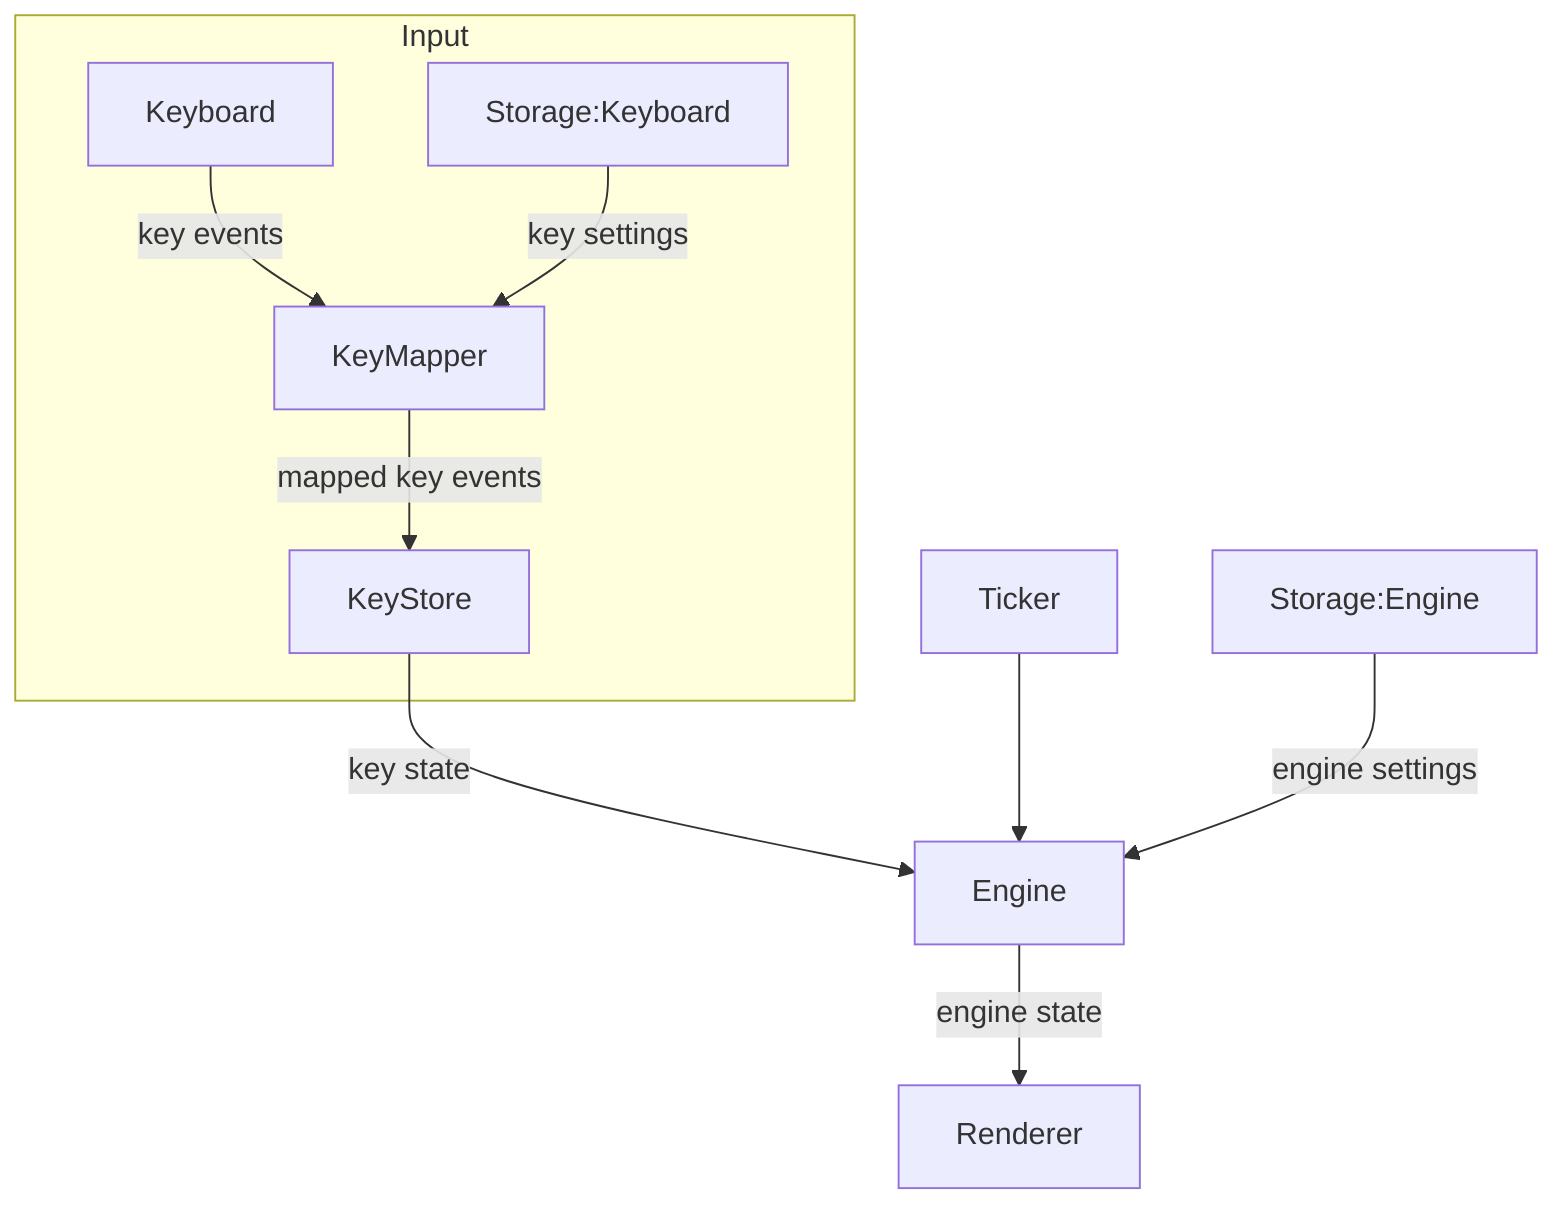 graph TB
  subgraph Input
    Keyboard -- key events --> KeyMapper
    Storage:Keyboard -- key settings --> KeyMapper
    KeyMapper -- mapped key events --> KeyStore
  end
  KeyStore -- key state --> Engine
  Ticker --> Engine
  Storage:Engine -- engine settings --> Engine
  Engine -- engine state --> Renderer